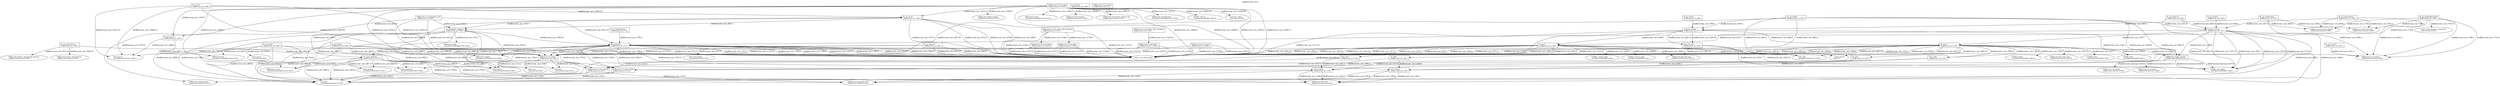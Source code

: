digraph GRAPH_0 {

  // Generated by Graph::Easy 0.76 at Thu Jan 25 07:04:08 2024

  edge [ arrowhead=normal ];
  graph [
    label="./bufferevent_ssl.c",
    labelloc=top ];
  node [
    fillcolor=white,
    fontsize=11,
    shape=box,
    style=filled ];

  "./bufferevent_ssl.c:be_ssl_adj_timeouts" [ label="be_ssl_adj_timeouts\l./bufferevent_ssl.c:944:1\l" ]
  "./bufferevent_ssl.c:be_ssl_auto_fd" [ label="be_ssl_auto_fd\l./bufferevent_ssl.c:663:1\l" ]
  "./bufferevent_ssl.c:be_ssl_ctrl" [ label="be_ssl_ctrl\l./bufferevent_ssl.c:996:1\l" ]
  "./bufferevent_ssl.c:be_ssl_destruct" [ label="be_ssl_destruct\l./bufferevent_ssl.c:925:1\l" ]
  "./bufferevent_ssl.c:be_ssl_disable" [ label="be_ssl_disable\l./bufferevent_ssl.c:878:1\l" ]
  "./bufferevent_ssl.c:be_ssl_enable" [ label="be_ssl_enable\l./bufferevent_ssl.c:853:1\l" ]
  "./bufferevent_ssl.c:be_ssl_eventcb" [ label="be_ssl_eventcb\l./bufferevent_ssl.c:610:1\l" ]
  "./bufferevent_ssl.c:be_ssl_flush" [ label="be_ssl_flush\l./bufferevent_ssl.c:956:1\l" ]
  "./bufferevent_ssl.c:be_ssl_handshakecb" [ label="be_ssl_handshakecb\l./bufferevent_ssl.c:755:1\l" ]
  "./bufferevent_ssl.c:be_ssl_handshakeeventcb" [ label="be_ssl_handshakeeventcb\l./bufferevent_ssl.c:762:1\l" ]
  "./bufferevent_ssl.c:be_ssl_outbuf_cb" [ label="be_ssl_outbuf_cb\l./bufferevent_ssl.c:832:1\l" ]
  "./bufferevent_ssl.c:be_ssl_readcb" [ label="be_ssl_readcb\l./bufferevent_ssl.c:596:1\l" ]
  "./bufferevent_ssl.c:be_ssl_readeventcb" [ label="be_ssl_readeventcb\l./bufferevent_ssl.c:635:1\l" ]
  "./bufferevent_ssl.c:be_ssl_set_fd" [ label="be_ssl_set_fd\l./bufferevent_ssl.c:964:1\l" ]
  "./bufferevent_ssl.c:be_ssl_unlink" [ label="be_ssl_unlink\l./bufferevent_ssl.c:897:1\l" ]
  "./bufferevent_ssl.c:be_ssl_writecb" [ label="be_ssl_writecb\l./bufferevent_ssl.c:603:1\l" ]
  "./bufferevent_ssl.c:be_ssl_writeeventcb" [ label="be_ssl_writeeventcb\l./bufferevent_ssl.c:649:1\l" ]
  "./bufferevent_ssl.c:bufferevent_trigger_nolock_" [ label="bufferevent_trigger_nolock_\l./bufferevent-internal.h:414:1\l" ]
  "./bufferevent_ssl.c:bytes_to_read" [ label="bytes_to_read\l./bufferevent_ssl.c:433:1\l" ]
  "./bufferevent_ssl.c:clear_rbow" [ label="clear_rbow\l./bufferevent_ssl.c:219:1\l" ]
  "./bufferevent_ssl.c:clear_wbor" [ label="clear_wbor\l./bufferevent_ssl.c:233:1\l" ]
  "./bufferevent_ssl.c:consider_reading" [ label="consider_reading\l./bufferevent_ssl.c:477:1\l" ]
  "./bufferevent_ssl.c:consider_writing" [ label="consider_writing\l./bufferevent_ssl.c:547:1\l" ]
  "./bufferevent_ssl.c:do_handshake" [ label="do_handshake\l./bufferevent_ssl.c:711:1\l" ]
  "./bufferevent_ssl.c:do_read" [ label="do_read\l./bufferevent_ssl.c:252:1\l" ]
  "./bufferevent_ssl.c:do_write" [ label="do_write\l./bufferevent_ssl.c:341:1\l" ]
  "./bufferevent_ssl.c:set_handshake_callbacks" [ label="set_handshake_callbacks\l./bufferevent_ssl.c:780:1\l" ]
  "./bufferevent_ssl.c:set_open_callbacks" [ label="set_open_callbacks\l./bufferevent_ssl.c:675:1\l" ]
  "./bufferevent_ssl.c:set_rbow" [ label="set_rbow\l./bufferevent_ssl.c:201:1\l" ]
  "./bufferevent_ssl.c:set_wbor" [ label="set_wbor\l./bufferevent_ssl.c:210:1\l" ]
  "./bufferevent_ssl.c:start_reading" [ label="start_reading\l./bufferevent_ssl.c:133:1\l" ]
  "./bufferevent_ssl.c:start_writing" [ label="start_writing\l./bufferevent_ssl.c:154:1\l" ]
  __indirect_call [ label="Indirect Call Placeholder\l", shape=ellipse ]
  __stack_chk_fail [ label="__stack_chk_fail\l<built-in>\l", shape=ellipse ]
  bufferevent_add_event_ [ label="bufferevent_add_event_\l./bufferevent-internal.h:427:5\l", shape=ellipse ]
  bufferevent_decref_and_unlock_ [ label="bufferevent_decref_and_unlock_\l./bufferevent-internal.h:389:5\l", shape=ellipse ]
  bufferevent_enable [ label="bufferevent_enable\l./include/event2/bufferevent.h:498:5\l", shape=ellipse ]
  bufferevent_enable_locking_ [ label="bufferevent_enable_locking_\l./bufferevent-internal.h:373:5\l", shape=ellipse ]
  bufferevent_free [ label="bufferevent_free\l./include/event2/bufferevent.h:327:6\l", shape=ellipse ]
  bufferevent_generic_adj_existing_timeouts_ [ label="bufferevent_generic_adj_existing_timeouts_\l./bufferevent-internal.h:445:5\l", shape=ellipse ]
  bufferevent_generic_adj_timeouts_ [ label="bufferevent_generic_adj_timeouts_\l./bufferevent-internal.h:443:5\l", shape=ellipse ]
  bufferevent_get_read_max_ [ label="bufferevent_get_read_max_\l./bufferevent-internal.h:514:12\l", shape=ellipse ]
  bufferevent_get_ssl_error [ label="bufferevent_get_ssl_error\l./bufferevent_ssl.c:1097:1\l" ]
  bufferevent_get_write_max_ [ label="bufferevent_get_write_max_\l./bufferevent-internal.h:516:12\l", shape=ellipse ]
  bufferevent_incref [ label="bufferevent_incref\l./include/event2/bufferevent.h:613:6\l", shape=ellipse ]
  bufferevent_incref_and_lock_ [ label="bufferevent_incref_and_lock_\l./bufferevent-internal.h:380:6\l", shape=ellipse ]
  bufferevent_init_common_ [ label="bufferevent_init_common_\l./bufferevent-internal.h:332:5\l", shape=ellipse ]
  bufferevent_init_generic_timeout_cbs_ [ label="bufferevent_init_generic_timeout_cbs_\l./bufferevent-internal.h:437:6\l", shape=ellipse ]
  bufferevent_run_eventcb_ [ label="bufferevent_run_eventcb_\l./bufferevent-internal.h:403:6\l", shape=ellipse ]
  bufferevent_run_readcb_ [ label="bufferevent_run_readcb_\l./bufferevent-internal.h:394:6\l", shape=ellipse ]
  bufferevent_run_writecb_ [ label="bufferevent_run_writecb_\l./bufferevent-internal.h:398:6\l", shape=ellipse ]
  bufferevent_setcb [ label="bufferevent_setcb\l./include/event2/bufferevent.h:345:6\l", shape=ellipse ]
  bufferevent_setfd [ label="bufferevent_setfd\l./include/event2/bufferevent.h:378:5\l", shape=ellipse ]
  bufferevent_setwatermark [ label="bufferevent_setwatermark\l./include/event2/bufferevent.h:572:6\l", shape=ellipse ]
  bufferevent_ssl_clear_flags [ label="bufferevent_ssl_clear_flags\l./bufferevent_ssl.c:1142:13\l" ]
  bufferevent_ssl_get_allow_dirty_shutdown [ label="bufferevent_ssl_get_allow_dirty_shutdown\l./bufferevent_ssl.c:1163:1\l" ]
  bufferevent_ssl_get_flags [ label="bufferevent_ssl_get_flags\l./bufferevent_ssl.c:1110:13\l" ]
  bufferevent_ssl_new_impl [ label="bufferevent_ssl_new_impl\l./bufferevent_ssl.c:1023:1\l" ]
  bufferevent_ssl_put_error [ label="bufferevent_ssl_put_error\l./bufferevent_ssl.c:117:1\l" ]
  bufferevent_ssl_renegotiate_impl [ label="bufferevent_ssl_renegotiate_impl\l./bufferevent_ssl.c:816:1\l" ]
  bufferevent_ssl_set_allow_dirty_shutdown [ label="bufferevent_ssl_set_allow_dirty_shutdown\l./bufferevent_ssl.c:1172:1\l" ]
  bufferevent_ssl_set_flags [ label="bufferevent_ssl_set_flags\l./bufferevent_ssl.c:1123:13\l" ]
  bufferevent_ssl_stop_reading [ label="bufferevent_ssl_stop_reading\l./bufferevent_ssl.c:173:1\l" ]
  bufferevent_ssl_stop_writing [ label="bufferevent_ssl_stop_writing\l./bufferevent_ssl.c:187:1\l" ]
  bufferevent_ssl_upcast [ label="bufferevent_ssl_upcast\l./bufferevent_ssl.c:105:1\l" ]
  bufferevent_suspend_read_ [ label="bufferevent_suspend_read_\l./bufferevent-internal.h:337:6\l", shape=ellipse ]
  bufferevent_unsuspend_read_ [ label="bufferevent_unsuspend_read_\l./bufferevent-internal.h:341:6\l", shape=ellipse ]
  evbuffer_add_cb [ label="evbuffer_add_cb\l./include/event2/buffer.h:954:27\l", shape=ellipse ]
  evbuffer_commit_space [ label="evbuffer_commit_space\l./include/event2/buffer.h:346:5\l", shape=ellipse ]
  evbuffer_drain [ label="evbuffer_drain\l./include/event2/buffer.h:739:5\l", shape=ellipse ]
  evbuffer_get_length [ label="evbuffer_get_length\l./include/event2/buffer.h:256:8\l", shape=ellipse ]
  evbuffer_peek [ label="evbuffer_peek\l./include/event2/buffer.h:901:5\l", shape=ellipse ]
  evbuffer_pullup [ label="evbuffer_pullup\l./include/event2/buffer.h:1041:16\l", shape=ellipse ]
  evbuffer_reserve_space [ label="evbuffer_reserve_space\l./include/event2/buffer.h:321:1\l", shape=ellipse ]
  event_add [ label="event_add\l./include/event2/event.h:1267:5\l", shape=ellipse ]
  event_assign [ label="event_assign\l./include/event2/event.h:1166:5\l", shape=ellipse ]
  event_del [ label="event_del\l./include/event2/event.h:1293:5\l", shape=ellipse ]
  event_errx [ label="event_errx\l./log-internal.h:66:6\l", shape=ellipse ]
  event_get_fd [ label="event_get_fd\l./include/event2/event.h:1380:17\l", shape=ellipse ]
  event_initialized [ label="event_initialized\l./include/event2/event.h:1368:5\l", shape=ellipse ]
  event_mm_calloc_ [ label="event_mm_calloc_\l./mm-internal.h:58:7\l", shape=ellipse ]
  event_pending [ label="event_pending\l./include/event2/event.h:1341:5\l", shape=ellipse ]
  event_warnx [ label="event_warnx\l./log-internal.h:68:6\l", shape=ellipse ]
  evutil_closesocket [ label="evutil_closesocket\l./include/event2/util.h:471:5\l", shape=ellipse ]
  evutil_socket_finished_connecting_ [ label="evutil_socket_finished_connecting_\l./util-internal.h:304:5\l", shape=ellipse ]
  memcmp [ label="memcmp\l/usr/include/string.h:64:12\l", shape=ellipse ]

  "./bufferevent_ssl.c:bufferevent_trigger_nolock_" -> bufferevent_run_writecb_ [ color="#000000", fontcolor="#000000", label="./bufferevent-internal.h:421:3" ]
  "./bufferevent_ssl.c:bufferevent_trigger_nolock_" -> bufferevent_run_readcb_ [ color="#000000", fontcolor="#000000", label="./bufferevent-internal.h:418:3" ]
  "./bufferevent_ssl.c:bufferevent_trigger_nolock_" -> evbuffer_get_length [ color="#000000", fontcolor="#000000", label="./bufferevent-internal.h:417:6" ]
  "./bufferevent_ssl.c:bufferevent_trigger_nolock_" -> evbuffer_get_length [ color="#000000", fontcolor="#000000", label="./bufferevent-internal.h:420:6" ]
  bufferevent_ssl_upcast -> memcmp [ color="#000000", fontcolor="#000000", label="./bufferevent_ssl.c:108:7" ]
  bufferevent_ssl_upcast -> memcmp [ color="#000000", fontcolor="#000000", label="./bufferevent_ssl.c:112:2" ]
  bufferevent_ssl_upcast -> event_errx [ color="#000000", fontcolor="#000000", label="./bufferevent_ssl.c:112:2" ]
  "./bufferevent_ssl.c:start_reading" -> bufferevent_add_event_ [ color="#000000", fontcolor="#000000", label="./bufferevent_ssl.c:142:7" ]
  "./bufferevent_ssl.c:start_reading" -> bufferevent_add_event_ [ color="#000000", fontcolor="#000000", label="./bufferevent_ssl.c:144:8" ]
  "./bufferevent_ssl.c:start_reading" -> bufferevent_unsuspend_read_ [ color="#000000", fontcolor="#000000", label="./bufferevent_ssl.c:136:3" ]
  "./bufferevent_ssl.c:start_writing" -> bufferevent_add_event_ [ color="#000000", fontcolor="#000000", label="./bufferevent_ssl.c:164:7" ]
  "./bufferevent_ssl.c:start_writing" -> bufferevent_add_event_ [ color="#000000", fontcolor="#000000", label="./bufferevent_ssl.c:166:8" ]
  "./bufferevent_ssl.c:start_writing" -> bufferevent_unsuspend_read_ [ color="#000000", fontcolor="#000000", label="./bufferevent_ssl.c:159:4" ]
  bufferevent_ssl_stop_reading -> event_del [ color="#000000", fontcolor="#000000", label="./bufferevent_ssl.c:182:3" ]
  bufferevent_ssl_stop_reading -> bufferevent_suspend_read_ [ color="#000000", fontcolor="#000000", label="./bufferevent_ssl.c:178:3" ]
  bufferevent_ssl_stop_writing -> event_del [ color="#000000", fontcolor="#000000", label="./bufferevent_ssl.c:196:3" ]
  bufferevent_ssl_stop_writing -> bufferevent_unsuspend_read_ [ color="#000000", fontcolor="#000000", label="./bufferevent_ssl.c:192:3" ]
  "./bufferevent_ssl.c:set_rbow" -> bufferevent_ssl_stop_reading [ color="#000000", fontcolor="#000000", label="./bufferevent_ssl.c:204:3" ]
  "./bufferevent_ssl.c:set_rbow" -> "./bufferevent_ssl.c:start_writing" [ color="#000000", fontcolor="#000000", label="./bufferevent_ssl.c:206:9" ]
  "./bufferevent_ssl.c:set_wbor" -> bufferevent_ssl_stop_writing [ color="#000000", fontcolor="#000000", label="./bufferevent_ssl.c:213:3" ]
  "./bufferevent_ssl.c:set_wbor" -> "./bufferevent_ssl.c:start_reading" [ color="#000000", fontcolor="#000000", label="./bufferevent_ssl.c:215:9" ]
  "./bufferevent_ssl.c:clear_rbow" -> bufferevent_ssl_stop_writing [ color="#000000", fontcolor="#000000", label="./bufferevent_ssl.c:225:3" ]
  "./bufferevent_ssl.c:clear_rbow" -> "./bufferevent_ssl.c:start_reading" [ color="#000000", fontcolor="#000000", label="./bufferevent_ssl.c:227:7" ]
  "./bufferevent_ssl.c:clear_wbor" -> bufferevent_ssl_stop_reading [ color="#000000", fontcolor="#000000", label="./bufferevent_ssl.c:239:3" ]
  "./bufferevent_ssl.c:clear_wbor" -> "./bufferevent_ssl.c:start_writing" [ color="#000000", fontcolor="#000000", label="./bufferevent_ssl.c:241:7" ]
  "./bufferevent_ssl.c:do_read" -> __stack_chk_fail [ color="#000000" ]
  "./bufferevent_ssl.c:do_read" -> event_add [ color="#000000", fontcolor="#000000", label="./bufferevent_ssl.c:332:4" ]
  "./bufferevent_ssl.c:do_read" -> evbuffer_commit_space [ color="#000000", fontcolor="#000000", label="./bufferevent_ssl.c:330:3" ]
  "./bufferevent_ssl.c:do_read" -> __indirect_call [ color="#000000", fontcolor="#000000", label="./bufferevent_ssl.c:275:3" ]
  "./bufferevent_ssl.c:do_read" -> __indirect_call [ color="#000000", fontcolor="#000000", label="./bufferevent_ssl.c:276:7" ]
  "./bufferevent_ssl.c:do_read" -> __indirect_call [ color="#000000", fontcolor="#000000", label="./bufferevent_ssl.c:283:4" ]
  "./bufferevent_ssl.c:do_read" -> __indirect_call [ color="#000000", fontcolor="#000000", label="./bufferevent_ssl.c:293:14" ]
  "./bufferevent_ssl.c:do_read" -> __indirect_call [ color="#000000", fontcolor="#000000", label="./bufferevent_ssl.c:294:4" ]
  "./bufferevent_ssl.c:do_read" -> __indirect_call [ color="#000000", fontcolor="#000000", label="./bufferevent_ssl.c:305:15" ]
  "./bufferevent_ssl.c:do_read" -> __indirect_call [ color="#000000", fontcolor="#000000", label="./bufferevent_ssl.c:310:15" ]
  "./bufferevent_ssl.c:do_read" -> __indirect_call [ color="#000000", fontcolor="#000000", label="./bufferevent_ssl.c:317:5" ]
  "./bufferevent_ssl.c:do_read" -> evbuffer_reserve_space [ color="#000000", fontcolor="#000000", label="./bufferevent_ssl.c:268:6" ]
  "./bufferevent_ssl.c:do_read" -> bufferevent_get_read_max_ [ color="#000000", fontcolor="#000000", label="./bufferevent_ssl.c:264:11" ]
  "./bufferevent_ssl.c:do_read" -> "./bufferevent_ssl.c:clear_rbow" [ color="#000000", fontcolor="#000000", label="./bufferevent_ssl.c:281:9" ]
  "./bufferevent_ssl.c:do_read" -> "./bufferevent_ssl.c:clear_rbow" [ color="#000000", fontcolor="#000000", label="./bufferevent_ssl.c:308:10" ]
  "./bufferevent_ssl.c:do_read" -> "./bufferevent_ssl.c:set_rbow" [ color="#000000", fontcolor="#000000", label="./bufferevent_ssl.c:314:10" ]
  "./bufferevent_ssl.c:do_write" -> evbuffer_drain [ color="#000000", fontcolor="#000000", label="./bufferevent_ssl.c:417:7" ]
  "./bufferevent_ssl.c:do_write" -> evbuffer_peek [ color="#000000", fontcolor="#000000", label="./bufferevent_ssl.c:359:6" ]
  "./bufferevent_ssl.c:do_write" -> evbuffer_pullup [ color="#000000", fontcolor="#000000", label="./bufferevent_ssl.c:356:3" ]
  "./bufferevent_ssl.c:do_write" -> bufferevent_get_write_max_ [ color="#000000", fontcolor="#000000", label="./bufferevent_ssl.c:352:12" ]
  "./bufferevent_ssl.c:do_write" -> __stack_chk_fail [ color="#000000" ]
  "./bufferevent_ssl.c:do_write" -> event_add [ color="#000000", fontcolor="#000000", label="./bufferevent_ssl.c:421:4" ]
  "./bufferevent_ssl.c:do_write" -> __indirect_call [ color="#000000", fontcolor="#000000", label="./bufferevent_ssl.c:377:3" ]
  "./bufferevent_ssl.c:do_write" -> __indirect_call [ color="#000000", fontcolor="#000000", label="./bufferevent_ssl.c:378:7" ]
  "./bufferevent_ssl.c:do_write" -> __indirect_call [ color="#000000", fontcolor="#000000", label="./bufferevent_ssl.c:387:4" ]
  "./bufferevent_ssl.c:do_write" -> __indirect_call [ color="#000000", fontcolor="#000000", label="./bufferevent_ssl.c:393:14" ]
  "./bufferevent_ssl.c:do_write" -> __indirect_call [ color="#000000", fontcolor="#000000", label="./bufferevent_ssl.c:394:4" ]
  "./bufferevent_ssl.c:do_write" -> __indirect_call [ color="#000000", fontcolor="#000000", label="./bufferevent_ssl.c:395:8" ]
  "./bufferevent_ssl.c:do_write" -> __indirect_call [ color="#000000", fontcolor="#000000", label="./bufferevent_ssl.c:401:15" ]
  "./bufferevent_ssl.c:do_write" -> __indirect_call [ color="#000000", fontcolor="#000000", label="./bufferevent_ssl.c:409:5" ]
  "./bufferevent_ssl.c:do_write" -> "./bufferevent_ssl.c:clear_wbor" [ color="#000000", fontcolor="#000000", label="./bufferevent_ssl.c:383:9" ]
  "./bufferevent_ssl.c:do_write" -> "./bufferevent_ssl.c:clear_wbor" [ color="#000000", fontcolor="#000000", label="./bufferevent_ssl.c:398:10" ]
  "./bufferevent_ssl.c:do_write" -> "./bufferevent_ssl.c:set_wbor" [ color="#000000", fontcolor="#000000", label="./bufferevent_ssl.c:405:10" ]
  "./bufferevent_ssl.c:do_write" -> "./bufferevent_ssl.c:bufferevent_trigger_nolock_" [ color="#000000", fontcolor="#000000", label="./bufferevent_ssl.c:423:3" ]
  "./bufferevent_ssl.c:bytes_to_read" -> bufferevent_get_read_max_ [ color="#000000", fontcolor="#000000", label="./bufferevent_ssl.c:463:10" ]
  "./bufferevent_ssl.c:bytes_to_read" -> evbuffer_get_length [ color="#000000", fontcolor="#000000", label="./bufferevent_ssl.c:455:7" ]
  "./bufferevent_ssl.c:bytes_to_read" -> evbuffer_get_length [ color="#000000", fontcolor="#000000", label="./bufferevent_ssl.c:459:23" ]
  "./bufferevent_ssl.c:consider_reading" -> "./bufferevent_ssl.c:bytes_to_read" [ color="#000000", fontcolor="#000000", label="./bufferevent_ssl.c:528:16" ]
  "./bufferevent_ssl.c:consider_reading" -> "./bufferevent_ssl.c:bytes_to_read" [ color="#000000", fontcolor="#000000", label="./bufferevent_ssl.c:491:14" ]
  "./bufferevent_ssl.c:consider_reading" -> "./bufferevent_ssl.c:do_write" [ color="#000000", fontcolor="#000000", label="./bufferevent_ssl.c:484:7" ]
  "./bufferevent_ssl.c:consider_reading" -> __indirect_call [ color="#000000", fontcolor="#000000", label="./bufferevent_ssl.c:511:15" ]
  "./bufferevent_ssl.c:consider_reading" -> "./bufferevent_ssl.c:do_read" [ color="#000000", fontcolor="#000000", label="./bufferevent_ssl.c:494:7" ]
  "./bufferevent_ssl.c:consider_reading" -> event_del [ color="#000000", fontcolor="#000000", label="./bufferevent_ssl.c:541:4" ]
  "./bufferevent_ssl.c:consider_reading" -> "./bufferevent_ssl.c:bufferevent_trigger_nolock_" [ color="#000000", fontcolor="#000000", label="./bufferevent_ssl.c:534:3" ]
  "./bufferevent_ssl.c:consider_writing" -> "./bufferevent_ssl.c:do_write" [ color="#000000", fontcolor="#000000", label="./bufferevent_ssl.c:579:7" ]
  "./bufferevent_ssl.c:consider_writing" -> "./bufferevent_ssl.c:do_read" [ color="#000000", fontcolor="#000000", label="./bufferevent_ssl.c:555:7" ]
  "./bufferevent_ssl.c:consider_writing" -> event_del [ color="#000000", fontcolor="#000000", label="./bufferevent_ssl.c:586:4" ]
  "./bufferevent_ssl.c:consider_writing" -> event_del [ color="#000000", fontcolor="#000000", label="./bufferevent_ssl.c:590:4" ]
  "./bufferevent_ssl.c:consider_writing" -> evbuffer_get_length [ color="#000000", fontcolor="#000000", label="./bufferevent_ssl.c:576:28" ]
  "./bufferevent_ssl.c:consider_writing" -> evbuffer_get_length [ color="#000000", fontcolor="#000000", label="./bufferevent_ssl.c:572:6" ]
  "./bufferevent_ssl.c:consider_writing" -> evbuffer_get_length [ color="#000000", fontcolor="#000000", label="./bufferevent_ssl.c:573:33" ]
  "./bufferevent_ssl.c:consider_writing" -> evbuffer_get_length [ color="#000000", fontcolor="#000000", label="./bufferevent_ssl.c:585:7" ]
  "./bufferevent_ssl.c:consider_writing" -> "./bufferevent_ssl.c:bufferevent_trigger_nolock_" [ color="#000000", fontcolor="#000000", label="./bufferevent_ssl.c:559:4" ]
  "./bufferevent_ssl.c:be_ssl_readcb" -> "./bufferevent_ssl.c:consider_reading" [ color="#000000", fontcolor="#000000", label="./bufferevent_ssl.c:599:2" ]
  "./bufferevent_ssl.c:be_ssl_writecb" -> "./bufferevent_ssl.c:consider_writing" [ color="#000000", fontcolor="#000000", label="./bufferevent_ssl.c:606:2" ]
  "./bufferevent_ssl.c:be_ssl_eventcb" -> bufferevent_run_eventcb_ [ color="#000000", fontcolor="#000000", label="./bufferevent_ssl.c:631:3" ]
  "./bufferevent_ssl.c:be_ssl_readeventcb" -> "./bufferevent_ssl.c:consider_reading" [ color="#000000", fontcolor="#000000", label="./bufferevent_ssl.c:643:3" ]
  "./bufferevent_ssl.c:be_ssl_readeventcb" -> bufferevent_decref_and_unlock_ [ color="#000000", fontcolor="#000000", label="./bufferevent_ssl.c:645:2" ]
  "./bufferevent_ssl.c:be_ssl_readeventcb" -> bufferevent_incref_and_lock_ [ color="#000000", fontcolor="#000000", label="./bufferevent_ssl.c:638:2" ]
  "./bufferevent_ssl.c:be_ssl_readeventcb" -> bufferevent_run_eventcb_ [ color="#000000", fontcolor="#000000", label="./bufferevent_ssl.c:640:3" ]
  "./bufferevent_ssl.c:be_ssl_writeeventcb" -> bufferevent_decref_and_unlock_ [ color="#000000", fontcolor="#000000", label="./bufferevent_ssl.c:659:2" ]
  "./bufferevent_ssl.c:be_ssl_writeeventcb" -> bufferevent_incref_and_lock_ [ color="#000000", fontcolor="#000000", label="./bufferevent_ssl.c:652:2" ]
  "./bufferevent_ssl.c:be_ssl_writeeventcb" -> bufferevent_run_eventcb_ [ color="#000000", fontcolor="#000000", label="./bufferevent_ssl.c:654:3" ]
  "./bufferevent_ssl.c:be_ssl_writeeventcb" -> "./bufferevent_ssl.c:consider_writing" [ color="#000000", fontcolor="#000000", label="./bufferevent_ssl.c:657:3" ]
  "./bufferevent_ssl.c:be_ssl_auto_fd" -> event_get_fd [ color="#000000", fontcolor="#000000", label="./bufferevent_ssl.c:668:9" ]
  "./bufferevent_ssl.c:be_ssl_auto_fd" -> event_initialized [ color="#000000", fontcolor="#000000", label="./bufferevent_ssl.c:667:7" ]
  "./bufferevent_ssl.c:set_open_callbacks" -> event_del [ color="#000000", fontcolor="#000000", label="./bufferevent_ssl.c:690:4" ]
  "./bufferevent_ssl.c:set_open_callbacks" -> event_del [ color="#000000", fontcolor="#000000", label="./bufferevent_ssl.c:691:4" ]
  "./bufferevent_ssl.c:set_open_callbacks" -> bufferevent_add_event_ [ color="#000000", fontcolor="#000000", label="./bufferevent_ssl.c:702:9" ]
  "./bufferevent_ssl.c:set_open_callbacks" -> bufferevent_add_event_ [ color="#000000", fontcolor="#000000", label="./bufferevent_ssl.c:704:9" ]
  "./bufferevent_ssl.c:set_open_callbacks" -> event_assign [ color="#000000", fontcolor="#000000", label="./bufferevent_ssl.c:694:3" ]
  "./bufferevent_ssl.c:set_open_callbacks" -> event_assign [ color="#000000", fontcolor="#000000", label="./bufferevent_ssl.c:697:3" ]
  "./bufferevent_ssl.c:set_open_callbacks" -> event_pending [ color="#000000", fontcolor="#000000", label="./bufferevent_ssl.c:687:15" ]
  "./bufferevent_ssl.c:set_open_callbacks" -> event_pending [ color="#000000", fontcolor="#000000", label="./bufferevent_ssl.c:688:15" ]
  "./bufferevent_ssl.c:set_open_callbacks" -> bufferevent_setcb [ color="#000000", fontcolor="#000000", label="./bufferevent_ssl.c:678:3" ]
  "./bufferevent_ssl.c:set_open_callbacks" -> event_initialized [ color="#000000", fontcolor="#000000", label="./bufferevent_ssl.c:686:7" ]
  "./bufferevent_ssl.c:do_handshake" -> __indirect_call [ color="#000000", fontcolor="#000000", label="./bufferevent_ssl.c:722:3" ]
  "./bufferevent_ssl.c:do_handshake" -> __indirect_call [ color="#000000", fontcolor="#000000", label="./bufferevent_ssl.c:723:7" ]
  "./bufferevent_ssl.c:do_handshake" -> __indirect_call [ color="#000000", fontcolor="#000000", label="./bufferevent_ssl.c:726:2" ]
  "./bufferevent_ssl.c:do_handshake" -> __indirect_call [ color="#000000", fontcolor="#000000", label="./bufferevent_ssl.c:728:6" ]
  "./bufferevent_ssl.c:do_handshake" -> __indirect_call [ color="#000000", fontcolor="#000000", label="./bufferevent_ssl.c:739:13" ]
  "./bufferevent_ssl.c:do_handshake" -> __indirect_call [ color="#000000", fontcolor="#000000", label="./bufferevent_ssl.c:740:3" ]
  "./bufferevent_ssl.c:do_handshake" -> __indirect_call [ color="#000000", fontcolor="#000000", label="./bufferevent_ssl.c:741:7" ]
  "./bufferevent_ssl.c:do_handshake" -> __indirect_call [ color="#000000", fontcolor="#000000", label="./bufferevent_ssl.c:744:14" ]
  "./bufferevent_ssl.c:do_handshake" -> __indirect_call [ color="#000000", fontcolor="#000000", label="./bufferevent_ssl.c:748:4" ]
  "./bufferevent_ssl.c:do_handshake" -> bufferevent_ssl_stop_writing [ color="#000000", fontcolor="#000000", label="./bufferevent_ssl.c:745:4" ]
  "./bufferevent_ssl.c:do_handshake" -> bufferevent_ssl_stop_reading [ color="#000000", fontcolor="#000000", label="./bufferevent_ssl.c:742:4" ]
  "./bufferevent_ssl.c:do_handshake" -> "./bufferevent_ssl.c:start_writing" [ color="#000000", fontcolor="#000000", label="./bufferevent_ssl.c:743:11" ]
  "./bufferevent_ssl.c:do_handshake" -> bufferevent_enable [ color="#000000", fontcolor="#000000", label="./bufferevent_ssl.c:734:3" ]
  "./bufferevent_ssl.c:do_handshake" -> "./bufferevent_ssl.c:start_reading" [ color="#000000", fontcolor="#000000", label="./bufferevent_ssl.c:746:11" ]
  "./bufferevent_ssl.c:do_handshake" -> "./bufferevent_ssl.c:set_open_callbacks" [ color="#000000", fontcolor="#000000", label="./bufferevent_ssl.c:732:3" ]
  "./bufferevent_ssl.c:do_handshake" -> event_get_fd [ color="#000000", fontcolor="#000000", label="./bufferevent_ssl.c:729:24" ]
  "./bufferevent_ssl.c:do_handshake" -> event_errx [ color="#000000", fontcolor="#000000", label="./bufferevent_ssl.c:718:3" ]
  "./bufferevent_ssl.c:do_handshake" -> bufferevent_run_eventcb_ [ color="#000000", fontcolor="#000000", label="./bufferevent_ssl.c:735:3" ]
  "./bufferevent_ssl.c:be_ssl_handshakecb" -> "./bufferevent_ssl.c:do_handshake" [ color="#000000", fontcolor="#000000", label="./bufferevent_ssl.c:758:2" ]
  "./bufferevent_ssl.c:be_ssl_handshakeeventcb" -> evutil_socket_finished_connecting_ [ color="#000000", fontcolor="#000000", label="./bufferevent_ssl.c:770:11" ]
  "./bufferevent_ssl.c:be_ssl_handshakeeventcb" -> "./bufferevent_ssl.c:do_handshake" [ color="#000000", fontcolor="#000000", label="./bufferevent_ssl.c:774:4" ]
  "./bufferevent_ssl.c:be_ssl_handshakeeventcb" -> bufferevent_decref_and_unlock_ [ color="#000000", fontcolor="#000000", label="./bufferevent_ssl.c:776:2" ]
  "./bufferevent_ssl.c:be_ssl_handshakeeventcb" -> bufferevent_incref_and_lock_ [ color="#000000", fontcolor="#000000", label="./bufferevent_ssl.c:766:2" ]
  "./bufferevent_ssl.c:be_ssl_handshakeeventcb" -> bufferevent_run_eventcb_ [ color="#000000", fontcolor="#000000", label="./bufferevent_ssl.c:768:3" ]
  "./bufferevent_ssl.c:be_ssl_handshakeeventcb" -> bufferevent_run_eventcb_ [ color="#000000", fontcolor="#000000", label="./bufferevent_ssl.c:772:4" ]
  "./bufferevent_ssl.c:set_handshake_callbacks" -> event_del [ color="#000000", fontcolor="#000000", label="./bufferevent_ssl.c:799:4" ]
  "./bufferevent_ssl.c:set_handshake_callbacks" -> event_del [ color="#000000", fontcolor="#000000", label="./bufferevent_ssl.c:800:4" ]
  "./bufferevent_ssl.c:set_handshake_callbacks" -> bufferevent_setfd [ color="#000000", fontcolor="#000000", label="./bufferevent_ssl.c:791:7" ]
  "./bufferevent_ssl.c:set_handshake_callbacks" -> bufferevent_enable [ color="#000000", fontcolor="#000000", label="./bufferevent_ssl.c:810:4" ]
  "./bufferevent_ssl.c:set_handshake_callbacks" -> "./bufferevent_ssl.c:do_handshake" [ color="#000000", fontcolor="#000000", label="./bufferevent_ssl.c:794:10" ]
  "./bufferevent_ssl.c:set_handshake_callbacks" -> event_assign [ color="#000000", fontcolor="#000000", label="./bufferevent_ssl.c:803:3" ]
  "./bufferevent_ssl.c:set_handshake_callbacks" -> event_assign [ color="#000000", fontcolor="#000000", label="./bufferevent_ssl.c:806:3" ]
  "./bufferevent_ssl.c:set_handshake_callbacks" -> bufferevent_setcb [ color="#000000", fontcolor="#000000", label="./bufferevent_ssl.c:783:3" ]
  "./bufferevent_ssl.c:set_handshake_callbacks" -> event_initialized [ color="#000000", fontcolor="#000000", label="./bufferevent_ssl.c:798:7" ]
  bufferevent_ssl_renegotiate_impl -> bufferevent_ssl_upcast [ color="#000000", fontcolor="#000000", label="./bufferevent_ssl.c:818:36" ]
  bufferevent_ssl_renegotiate_impl -> __indirect_call [ color="#000000", fontcolor="#000000", label="./bufferevent_ssl.c:821:6" ]
  bufferevent_ssl_renegotiate_impl -> "./bufferevent_ssl.c:set_handshake_callbacks" [ color="#000000", fontcolor="#000000", label="./bufferevent_ssl.c:824:6" ]
  bufferevent_ssl_renegotiate_impl -> "./bufferevent_ssl.c:do_handshake" [ color="#000000", fontcolor="#000000", label="./bufferevent_ssl.c:827:10" ]
  bufferevent_ssl_renegotiate_impl -> "./bufferevent_ssl.c:be_ssl_auto_fd" [ color="#000000", fontcolor="#000000", label="./bufferevent_ssl.c:824:6" ]
  "./bufferevent_ssl.c:be_ssl_outbuf_cb" -> bufferevent_add_event_ [ color="#000000", fontcolor="#000000", label="./bufferevent_ssl.c:841:8" ]
  "./bufferevent_ssl.c:be_ssl_outbuf_cb" -> "./bufferevent_ssl.c:consider_writing" [ color="#000000", fontcolor="#000000", label="./bufferevent_ssl.c:845:4" ]
  "./bufferevent_ssl.c:be_ssl_enable" -> "./bufferevent_ssl.c:consider_reading" [ color="#000000", fontcolor="#000000", label="./bufferevent_ssl.c:870:4" ]
  "./bufferevent_ssl.c:be_ssl_enable" -> bufferevent_ssl_upcast [ color="#000000", fontcolor="#000000", label="./bufferevent_ssl.c:855:36" ]
  "./bufferevent_ssl.c:be_ssl_enable" -> event_add [ color="#000000", fontcolor="#000000", label="./bufferevent_ssl.c:865:4" ]
  "./bufferevent_ssl.c:be_ssl_enable" -> event_add [ color="#000000", fontcolor="#000000", label="./bufferevent_ssl.c:867:4" ]
  "./bufferevent_ssl.c:be_ssl_enable" -> "./bufferevent_ssl.c:start_writing" [ color="#000000", fontcolor="#000000", label="./bufferevent_ssl.c:861:8" ]
  "./bufferevent_ssl.c:be_ssl_enable" -> "./bufferevent_ssl.c:start_reading" [ color="#000000", fontcolor="#000000", label="./bufferevent_ssl.c:859:8" ]
  "./bufferevent_ssl.c:be_ssl_enable" -> "./bufferevent_ssl.c:consider_writing" [ color="#000000", fontcolor="#000000", label="./bufferevent_ssl.c:872:4" ]
  "./bufferevent_ssl.c:be_ssl_disable" -> bufferevent_ssl_upcast [ color="#000000", fontcolor="#000000", label="./bufferevent_ssl.c:880:36" ]
  "./bufferevent_ssl.c:be_ssl_disable" -> bufferevent_ssl_stop_writing [ color="#000000", fontcolor="#000000", label="./bufferevent_ssl.c:885:3" ]
  "./bufferevent_ssl.c:be_ssl_disable" -> event_del [ color="#000000", fontcolor="#000000", label="./bufferevent_ssl.c:889:4" ]
  "./bufferevent_ssl.c:be_ssl_disable" -> event_del [ color="#000000", fontcolor="#000000", label="./bufferevent_ssl.c:891:4" ]
  "./bufferevent_ssl.c:be_ssl_disable" -> bufferevent_ssl_stop_reading [ color="#000000", fontcolor="#000000", label="./bufferevent_ssl.c:883:3" ]
  "./bufferevent_ssl.c:be_ssl_unlink" -> bufferevent_ssl_upcast [ color="#000000", fontcolor="#000000", label="./bufferevent_ssl.c:899:36" ]
  "./bufferevent_ssl.c:be_ssl_unlink" -> bufferevent_free [ color="#000000", fontcolor="#000000", label="./bufferevent_ssl.c:907:5" ]
  "./bufferevent_ssl.c:be_ssl_unlink" -> event_warnx [ color="#000000", fontcolor="#000000", label="./bufferevent_ssl.c:904:5" ]
  "./bufferevent_ssl.c:be_ssl_unlink" -> bufferevent_unsuspend_read_ [ color="#000000", fontcolor="#000000", label="./bufferevent_ssl.c:918:4" ]
  "./bufferevent_ssl.c:be_ssl_unlink" -> bufferevent_setcb [ color="#000000", fontcolor="#000000", label="./bufferevent_ssl.c:916:5" ]
  "./bufferevent_ssl.c:be_ssl_destruct" -> bufferevent_ssl_upcast [ color="#000000", fontcolor="#000000", label="./bufferevent_ssl.c:927:36" ]
  "./bufferevent_ssl.c:be_ssl_destruct" -> __indirect_call [ color="#000000", fontcolor="#000000", label="./bufferevent_ssl.c:931:25" ]
  "./bufferevent_ssl.c:be_ssl_destruct" -> __indirect_call [ color="#000000", fontcolor="#000000", label="./bufferevent_ssl.c:940:2" ]
  "./bufferevent_ssl.c:be_ssl_destruct" -> evutil_closesocket [ color="#000000", fontcolor="#000000", label="./bufferevent_ssl.c:937:5" ]
  "./bufferevent_ssl.c:be_ssl_adj_timeouts" -> bufferevent_ssl_upcast [ color="#000000", fontcolor="#000000", label="./bufferevent_ssl.c:946:36" ]
  "./bufferevent_ssl.c:be_ssl_adj_timeouts" -> bufferevent_generic_adj_existing_timeouts_ [ color="#000000", fontcolor="#000000", label="./bufferevent_ssl.c:951:10" ]
  "./bufferevent_ssl.c:be_ssl_adj_timeouts" -> bufferevent_generic_adj_timeouts_ [ color="#000000", fontcolor="#000000", label="./bufferevent_ssl.c:949:10" ]
  "./bufferevent_ssl.c:be_ssl_set_fd" -> __indirect_call [ color="#000000", fontcolor="#000000", label="./bufferevent_ssl.c:971:8" ]
  "./bufferevent_ssl.c:be_ssl_set_fd" -> __indirect_call [ color="#000000", fontcolor="#000000", label="./bufferevent_ssl.c:973:3" ]
  "./bufferevent_ssl.c:be_ssl_set_fd" -> __indirect_call [ color="#000000", fontcolor="#000000", label="./bufferevent_ssl.c:978:8" ]
  "./bufferevent_ssl.c:be_ssl_set_fd" -> __indirect_call [ color="#000000", fontcolor="#000000", label="./bufferevent_ssl.c:980:3" ]
  "./bufferevent_ssl.c:be_ssl_set_fd" -> "./bufferevent_ssl.c:set_handshake_callbacks" [ color="#000000", fontcolor="#000000", label="./bufferevent_ssl.c:974:7" ]
  "./bufferevent_ssl.c:be_ssl_set_fd" -> "./bufferevent_ssl.c:set_handshake_callbacks" [ color="#000000", fontcolor="#000000", label="./bufferevent_ssl.c:981:7" ]
  "./bufferevent_ssl.c:be_ssl_set_fd" -> "./bufferevent_ssl.c:set_open_callbacks" [ color="#000000", fontcolor="#000000", label="./bufferevent_ssl.c:985:7" ]
  "./bufferevent_ssl.c:be_ssl_ctrl" -> bufferevent_ssl_upcast [ color="#000000", fontcolor="#000000", label="./bufferevent_ssl.c:1000:36" ]
  "./bufferevent_ssl.c:be_ssl_ctrl" -> __indirect_call [ color="#000000", fontcolor="#000000", label="./bufferevent_ssl.c:1003:14" ]
  "./bufferevent_ssl.c:be_ssl_ctrl" -> "./bufferevent_ssl.c:be_ssl_set_fd" [ color="#000000", fontcolor="#000000", label="./bufferevent_ssl.c:1005:10" ]
  "./bufferevent_ssl.c:be_ssl_ctrl" -> event_get_fd [ color="#000000", fontcolor="#000000", label="./bufferevent_ssl.c:1008:15" ]
  "./bufferevent_ssl.c:be_ssl_ctrl" -> event_get_fd [ color="#000000", fontcolor="#000000", label="./bufferevent_ssl.c:1010:15" ]
  bufferevent_ssl_new_impl -> __indirect_call [ color="#000000", fontcolor="#000000", label="./bufferevent_ssl.c:1050:17" ]
  bufferevent_ssl_new_impl -> __indirect_call [ color="#000000", fontcolor="#000000", label="./bufferevent_ssl.c:1068:2" ]
  bufferevent_ssl_new_impl -> __indirect_call [ color="#000000", fontcolor="#000000", label="./bufferevent_ssl.c:1086:4" ]
  bufferevent_ssl_new_impl -> __indirect_call [ color="#000000", fontcolor="#000000", label="./bufferevent_ssl.c:1091:4" ]
  bufferevent_ssl_new_impl -> bufferevent_setwatermark [ color="#000000", fontcolor="#000000", label="./bufferevent_ssl.c:1075:3" ]
  bufferevent_ssl_new_impl -> bufferevent_incref [ color="#000000", fontcolor="#000000", label="./bufferevent_ssl.c:1062:3" ]
  bufferevent_ssl_new_impl -> bufferevent_init_generic_timeout_cbs_ [ color="#000000", fontcolor="#000000", label="./bufferevent_ssl.c:1061:3" ]
  bufferevent_ssl_new_impl -> bufferevent_suspend_read_ [ color="#000000", fontcolor="#000000", label="./bufferevent_ssl.c:1078:4" ]
  bufferevent_ssl_new_impl -> bufferevent_enable_locking_ [ color="#000000", fontcolor="#000000", label="./bufferevent_ssl.c:1058:3" ]
  bufferevent_ssl_new_impl -> evbuffer_add_cb [ color="#000000", fontcolor="#000000", label="./bufferevent_ssl.c:1054:23" ]
  bufferevent_ssl_new_impl -> bufferevent_init_common_ [ color="#000000", fontcolor="#000000", label="./bufferevent_ssl.c:1044:6" ]
  bufferevent_ssl_new_impl -> event_mm_calloc_ [ color="#000000", fontcolor="#000000", label="./bufferevent_ssl.c:1039:18" ]
  bufferevent_ssl_new_impl -> "./bufferevent_ssl.c:be_ssl_set_fd" [ color="#000000", fontcolor="#000000", label="./bufferevent_ssl.c:1071:6" ]
  bufferevent_ssl_new_impl -> bufferevent_free [ color="#000000", fontcolor="#000000", label="./bufferevent_ssl.c:1088:3" ]
  bufferevent_ssl_new_impl -> bufferevent_enable [ color="#000000", fontcolor="#000000", label="./bufferevent_ssl.c:1076:3" ]
  bufferevent_ssl_new_impl -> "./bufferevent_ssl.c:be_ssl_auto_fd" [ color="#000000", fontcolor="#000000", label="./bufferevent_ssl.c:1070:7" ]
  bufferevent_get_ssl_error -> bufferevent_ssl_upcast [ color="#000000", fontcolor="#000000", label="./bufferevent_ssl.c:1102:12" ]
  bufferevent_get_ssl_error -> __indirect_call [ color="#000000", fontcolor="#000000", label="./bufferevent_ssl.c:1101:2" ]
  bufferevent_get_ssl_error -> __indirect_call [ color="#000000", fontcolor="#000000", label="./bufferevent_ssl.c:1106:2" ]
  bufferevent_ssl_get_flags -> bufferevent_ssl_upcast [ color="#000000", fontcolor="#000000", label="./bufferevent_ssl.c:1116:12" ]
  bufferevent_ssl_get_flags -> __indirect_call [ color="#000000", fontcolor="#000000", label="./bufferevent_ssl.c:1115:2" ]
  bufferevent_ssl_get_flags -> __indirect_call [ color="#000000", fontcolor="#000000", label="./bufferevent_ssl.c:1119:2" ]
  bufferevent_ssl_set_flags -> bufferevent_ssl_upcast [ color="#000000", fontcolor="#000000", label="./bufferevent_ssl.c:1133:12" ]
  bufferevent_ssl_set_flags -> __indirect_call [ color="#000000", fontcolor="#000000", label="./bufferevent_ssl.c:1132:2" ]
  bufferevent_ssl_set_flags -> __indirect_call [ color="#000000", fontcolor="#000000", label="./bufferevent_ssl.c:1138:2" ]
  bufferevent_ssl_clear_flags -> bufferevent_ssl_upcast [ color="#000000", fontcolor="#000000", label="./bufferevent_ssl.c:1152:12" ]
  bufferevent_ssl_clear_flags -> __indirect_call [ color="#000000", fontcolor="#000000", label="./bufferevent_ssl.c:1151:2" ]
  bufferevent_ssl_clear_flags -> __indirect_call [ color="#000000", fontcolor="#000000", label="./bufferevent_ssl.c:1157:2" ]
  bufferevent_ssl_get_allow_dirty_shutdown -> bufferevent_ssl_get_flags [ color="#000000", fontcolor="#000000", label="./bufferevent_ssl.c:1165:22" ]
  bufferevent_ssl_set_allow_dirty_shutdown -> __indirect_call [ color="#000000", fontcolor="#000000", label="./bufferevent_ssl.c:1175:2" ]
  bufferevent_ssl_set_allow_dirty_shutdown -> __indirect_call [ color="#000000", fontcolor="#000000", label="./bufferevent_ssl.c:1182:2" ]
  bufferevent_ssl_set_allow_dirty_shutdown -> bufferevent_ssl_clear_flags [ color="#000000", fontcolor="#000000", label="./bufferevent_ssl.c:1180:3" ]
  bufferevent_ssl_set_allow_dirty_shutdown -> bufferevent_ssl_set_flags [ color="#000000", fontcolor="#000000", label="./bufferevent_ssl.c:1178:3" ]

}
